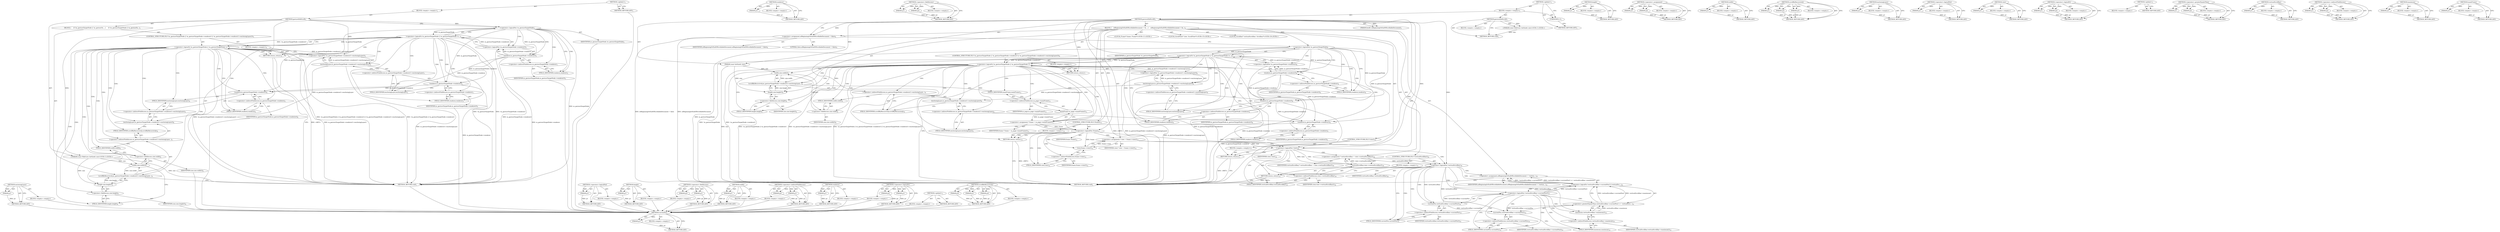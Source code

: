 digraph "mainFrame" {
vulnerable_84 [label=<(METHOD,enclosingLayer)>];
vulnerable_85 [label=<(PARAM,p1)>];
vulnerable_86 [label=<(BLOCK,&lt;empty&gt;,&lt;empty&gt;)>];
vulnerable_87 [label=<(METHOD_RETURN,ANY)>];
vulnerable_6 [label=<(METHOD,&lt;global&gt;)<SUB>1</SUB>>];
vulnerable_7 [label=<(BLOCK,&lt;empty&gt;,&lt;empty&gt;)<SUB>1</SUB>>];
vulnerable_8 [label=<(METHOD,gestureDidScroll)<SUB>1</SUB>>];
vulnerable_9 [label="<(PARAM,const WebCore::IntSize&amp; size)<SUB>1</SUB>>"];
vulnerable_10 [label=<(BLOCK,{
     if (!m_gestureTargetNode || !m_gestureTa...,{
     if (!m_gestureTargetNode || !m_gestureTa...)<SUB>2</SUB>>];
vulnerable_11 [label=<(CONTROL_STRUCTURE,IF,if (!m_gestureTargetNode || !m_gestureTargetNode-&gt;renderer() || !m_gestureTargetNode-&gt;renderer()-&gt;enclosingLayer()))<SUB>3</SUB>>];
vulnerable_12 [label=<(&lt;operator&gt;.logicalOr,!m_gestureTargetNode || !m_gestureTargetNode-&gt;r...)<SUB>3</SUB>>];
vulnerable_13 [label=<(&lt;operator&gt;.logicalOr,!m_gestureTargetNode || !m_gestureTargetNode-&gt;r...)<SUB>3</SUB>>];
vulnerable_14 [label=<(&lt;operator&gt;.logicalNot,!m_gestureTargetNode)<SUB>3</SUB>>];
vulnerable_15 [label=<(IDENTIFIER,m_gestureTargetNode,!m_gestureTargetNode)<SUB>3</SUB>>];
vulnerable_16 [label=<(&lt;operator&gt;.logicalNot,!m_gestureTargetNode-&gt;renderer())<SUB>3</SUB>>];
vulnerable_17 [label=<(renderer,m_gestureTargetNode-&gt;renderer())<SUB>3</SUB>>];
vulnerable_18 [label=<(&lt;operator&gt;.indirectFieldAccess,m_gestureTargetNode-&gt;renderer)<SUB>3</SUB>>];
vulnerable_19 [label=<(IDENTIFIER,m_gestureTargetNode,m_gestureTargetNode-&gt;renderer())<SUB>3</SUB>>];
vulnerable_20 [label=<(FIELD_IDENTIFIER,renderer,renderer)<SUB>3</SUB>>];
vulnerable_21 [label=<(&lt;operator&gt;.logicalNot,!m_gestureTargetNode-&gt;renderer()-&gt;enclosingLayer())<SUB>3</SUB>>];
vulnerable_22 [label=<(enclosingLayer,m_gestureTargetNode-&gt;renderer()-&gt;enclosingLayer())<SUB>3</SUB>>];
vulnerable_23 [label=<(&lt;operator&gt;.indirectFieldAccess,m_gestureTargetNode-&gt;renderer()-&gt;enclosingLayer)<SUB>3</SUB>>];
vulnerable_24 [label=<(renderer,m_gestureTargetNode-&gt;renderer())<SUB>3</SUB>>];
vulnerable_25 [label=<(&lt;operator&gt;.indirectFieldAccess,m_gestureTargetNode-&gt;renderer)<SUB>3</SUB>>];
vulnerable_26 [label=<(IDENTIFIER,m_gestureTargetNode,m_gestureTargetNode-&gt;renderer())<SUB>3</SUB>>];
vulnerable_27 [label=<(FIELD_IDENTIFIER,renderer,renderer)<SUB>3</SUB>>];
vulnerable_28 [label=<(FIELD_IDENTIFIER,enclosingLayer,enclosingLayer)<SUB>3</SUB>>];
vulnerable_29 [label=<(BLOCK,&lt;empty&gt;,&lt;empty&gt;)<SUB>4</SUB>>];
vulnerable_30 [label=<(RETURN,return;,return;)<SUB>4</SUB>>];
vulnerable_31 [label=<(scrollByRecursively,m_gestureTargetNode-&gt;renderer()-&gt;enclosingLayer...)<SUB>6</SUB>>];
vulnerable_32 [label=<(&lt;operator&gt;.indirectFieldAccess,m_gestureTargetNode-&gt;renderer()-&gt;enclosingLayer...)<SUB>6</SUB>>];
vulnerable_33 [label=<(enclosingLayer,m_gestureTargetNode-&gt;renderer()-&gt;enclosingLayer())<SUB>6</SUB>>];
vulnerable_34 [label=<(&lt;operator&gt;.indirectFieldAccess,m_gestureTargetNode-&gt;renderer()-&gt;enclosingLayer)<SUB>6</SUB>>];
vulnerable_35 [label=<(renderer,m_gestureTargetNode-&gt;renderer())<SUB>6</SUB>>];
vulnerable_36 [label=<(&lt;operator&gt;.indirectFieldAccess,m_gestureTargetNode-&gt;renderer)<SUB>6</SUB>>];
vulnerable_37 [label=<(IDENTIFIER,m_gestureTargetNode,m_gestureTargetNode-&gt;renderer())<SUB>6</SUB>>];
vulnerable_38 [label=<(FIELD_IDENTIFIER,renderer,renderer)<SUB>6</SUB>>];
vulnerable_39 [label=<(FIELD_IDENTIFIER,enclosingLayer,enclosingLayer)<SUB>6</SUB>>];
vulnerable_40 [label=<(FIELD_IDENTIFIER,scrollByRecursively,scrollByRecursively)<SUB>6</SUB>>];
vulnerable_41 [label=<(width,size.width())<SUB>6</SUB>>];
vulnerable_42 [label=<(&lt;operator&gt;.fieldAccess,size.width)<SUB>6</SUB>>];
vulnerable_43 [label=<(IDENTIFIER,size,size.width())<SUB>6</SUB>>];
vulnerable_44 [label=<(FIELD_IDENTIFIER,width,width)<SUB>6</SUB>>];
vulnerable_45 [label=<(height,size.height())<SUB>6</SUB>>];
vulnerable_46 [label=<(&lt;operator&gt;.fieldAccess,size.height)<SUB>6</SUB>>];
vulnerable_47 [label=<(IDENTIFIER,size,size.height())<SUB>6</SUB>>];
vulnerable_48 [label=<(FIELD_IDENTIFIER,height,height)<SUB>6</SUB>>];
vulnerable_49 [label=<(METHOD_RETURN,void)<SUB>1</SUB>>];
vulnerable_51 [label=<(METHOD_RETURN,ANY)<SUB>1</SUB>>];
vulnerable_71 [label=<(METHOD,&lt;operator&gt;.logicalNot)>];
vulnerable_72 [label=<(PARAM,p1)>];
vulnerable_73 [label=<(BLOCK,&lt;empty&gt;,&lt;empty&gt;)>];
vulnerable_74 [label=<(METHOD_RETURN,ANY)>];
vulnerable_103 [label=<(METHOD,height)>];
vulnerable_104 [label=<(PARAM,p1)>];
vulnerable_105 [label=<(BLOCK,&lt;empty&gt;,&lt;empty&gt;)>];
vulnerable_106 [label=<(METHOD_RETURN,ANY)>];
vulnerable_98 [label=<(METHOD,&lt;operator&gt;.fieldAccess)>];
vulnerable_99 [label=<(PARAM,p1)>];
vulnerable_100 [label=<(PARAM,p2)>];
vulnerable_101 [label=<(BLOCK,&lt;empty&gt;,&lt;empty&gt;)>];
vulnerable_102 [label=<(METHOD_RETURN,ANY)>];
vulnerable_94 [label=<(METHOD,width)>];
vulnerable_95 [label=<(PARAM,p1)>];
vulnerable_96 [label=<(BLOCK,&lt;empty&gt;,&lt;empty&gt;)>];
vulnerable_97 [label=<(METHOD_RETURN,ANY)>];
vulnerable_79 [label=<(METHOD,&lt;operator&gt;.indirectFieldAccess)>];
vulnerable_80 [label=<(PARAM,p1)>];
vulnerable_81 [label=<(PARAM,p2)>];
vulnerable_82 [label=<(BLOCK,&lt;empty&gt;,&lt;empty&gt;)>];
vulnerable_83 [label=<(METHOD_RETURN,ANY)>];
vulnerable_75 [label=<(METHOD,renderer)>];
vulnerable_76 [label=<(PARAM,p1)>];
vulnerable_77 [label=<(BLOCK,&lt;empty&gt;,&lt;empty&gt;)>];
vulnerable_78 [label=<(METHOD_RETURN,ANY)>];
vulnerable_66 [label=<(METHOD,&lt;operator&gt;.logicalOr)>];
vulnerable_67 [label=<(PARAM,p1)>];
vulnerable_68 [label=<(PARAM,p2)>];
vulnerable_69 [label=<(BLOCK,&lt;empty&gt;,&lt;empty&gt;)>];
vulnerable_70 [label=<(METHOD_RETURN,ANY)>];
vulnerable_60 [label=<(METHOD,&lt;global&gt;)<SUB>1</SUB>>];
vulnerable_61 [label=<(BLOCK,&lt;empty&gt;,&lt;empty&gt;)>];
vulnerable_62 [label=<(METHOD_RETURN,ANY)>];
vulnerable_88 [label=<(METHOD,scrollByRecursively)>];
vulnerable_89 [label=<(PARAM,p1)>];
vulnerable_90 [label=<(PARAM,p2)>];
vulnerable_91 [label=<(PARAM,p3)>];
vulnerable_92 [label=<(BLOCK,&lt;empty&gt;,&lt;empty&gt;)>];
vulnerable_93 [label=<(METHOD_RETURN,ANY)>];
fixed_197 [label=<(METHOD,currentPos)>];
fixed_198 [label=<(PARAM,p1)>];
fixed_199 [label=<(BLOCK,&lt;empty&gt;,&lt;empty&gt;)>];
fixed_200 [label=<(METHOD_RETURN,ANY)>];
fixed_153 [label=<(METHOD,renderer)>];
fixed_154 [label=<(PARAM,p1)>];
fixed_155 [label=<(BLOCK,&lt;empty&gt;,&lt;empty&gt;)>];
fixed_156 [label=<(METHOD_RETURN,ANY)>];
fixed_176 [label=<(METHOD,&lt;operator&gt;.fieldAccess)>];
fixed_177 [label=<(PARAM,p1)>];
fixed_178 [label=<(PARAM,p2)>];
fixed_179 [label=<(BLOCK,&lt;empty&gt;,&lt;empty&gt;)>];
fixed_180 [label=<(METHOD_RETURN,ANY)>];
fixed_6 [label=<(METHOD,&lt;global&gt;)<SUB>1</SUB>>];
fixed_7 [label=<(BLOCK,&lt;empty&gt;,&lt;empty&gt;)<SUB>1</SUB>>];
fixed_8 [label=<(METHOD,gestureDidScroll)<SUB>1</SUB>>];
fixed_9 [label="<(PARAM,const WebCore::IntSize&amp; size)<SUB>1</SUB>>"];
fixed_10 [label=<(BLOCK,&lt;empty&gt;,&lt;empty&gt;)>];
fixed_11 [label=<(METHOD_RETURN,void)<SUB>1</SUB>>];
fixed_13 [label=<(UNKNOWN,),))<SUB>1</SUB>>];
fixed_14 [label=<(METHOD,gestureDidScroll)<SUB>2</SUB>>];
fixed_15 [label=<(PARAM,const IntSize&amp; size)<SUB>2</SUB>>];
fixed_16 [label=<(PARAM,bool&amp; atBeginningOrEndOfScrollableDocument)<SUB>2</SUB>>];
fixed_17 [label=<(BLOCK,{
    atBeginningOrEndOfScrollableDocument = fa...,{
    atBeginningOrEndOfScrollableDocument = fa...)<SUB>3</SUB>>];
fixed_18 [label=<(&lt;operator&gt;.assignment,atBeginningOrEndOfScrollableDocument = false)<SUB>4</SUB>>];
fixed_19 [label=<(IDENTIFIER,atBeginningOrEndOfScrollableDocument,atBeginningOrEndOfScrollableDocument = false)<SUB>4</SUB>>];
fixed_20 [label=<(LITERAL,false,atBeginningOrEndOfScrollableDocument = false)<SUB>4</SUB>>];
fixed_21 [label=<(CONTROL_STRUCTURE,IF,if (!m_gestureTargetNode || !m_gestureTargetNode-&gt;renderer() || !m_gestureTargetNode-&gt;renderer()-&gt;enclosingLayer()))<SUB>6</SUB>>];
fixed_22 [label=<(&lt;operator&gt;.logicalOr,!m_gestureTargetNode || !m_gestureTargetNode-&gt;r...)<SUB>6</SUB>>];
fixed_23 [label=<(&lt;operator&gt;.logicalOr,!m_gestureTargetNode || !m_gestureTargetNode-&gt;r...)<SUB>6</SUB>>];
fixed_24 [label=<(&lt;operator&gt;.logicalNot,!m_gestureTargetNode)<SUB>6</SUB>>];
fixed_25 [label=<(IDENTIFIER,m_gestureTargetNode,!m_gestureTargetNode)<SUB>6</SUB>>];
fixed_26 [label=<(&lt;operator&gt;.logicalNot,!m_gestureTargetNode-&gt;renderer())<SUB>6</SUB>>];
fixed_27 [label=<(renderer,m_gestureTargetNode-&gt;renderer())<SUB>6</SUB>>];
fixed_28 [label=<(&lt;operator&gt;.indirectFieldAccess,m_gestureTargetNode-&gt;renderer)<SUB>6</SUB>>];
fixed_29 [label=<(IDENTIFIER,m_gestureTargetNode,m_gestureTargetNode-&gt;renderer())<SUB>6</SUB>>];
fixed_30 [label=<(FIELD_IDENTIFIER,renderer,renderer)<SUB>6</SUB>>];
fixed_31 [label=<(&lt;operator&gt;.logicalNot,!m_gestureTargetNode-&gt;renderer()-&gt;enclosingLayer())<SUB>6</SUB>>];
fixed_32 [label=<(enclosingLayer,m_gestureTargetNode-&gt;renderer()-&gt;enclosingLayer())<SUB>6</SUB>>];
fixed_33 [label=<(&lt;operator&gt;.indirectFieldAccess,m_gestureTargetNode-&gt;renderer()-&gt;enclosingLayer)<SUB>6</SUB>>];
fixed_34 [label=<(renderer,m_gestureTargetNode-&gt;renderer())<SUB>6</SUB>>];
fixed_35 [label=<(&lt;operator&gt;.indirectFieldAccess,m_gestureTargetNode-&gt;renderer)<SUB>6</SUB>>];
fixed_36 [label=<(IDENTIFIER,m_gestureTargetNode,m_gestureTargetNode-&gt;renderer())<SUB>6</SUB>>];
fixed_37 [label=<(FIELD_IDENTIFIER,renderer,renderer)<SUB>6</SUB>>];
fixed_38 [label=<(FIELD_IDENTIFIER,enclosingLayer,enclosingLayer)<SUB>6</SUB>>];
fixed_39 [label=<(BLOCK,&lt;empty&gt;,&lt;empty&gt;)<SUB>7</SUB>>];
fixed_40 [label=<(RETURN,return;,return;)<SUB>7</SUB>>];
fixed_41 [label=<(scrollByRecursively,m_gestureTargetNode-&gt;renderer()-&gt;enclosingLayer...)<SUB>9</SUB>>];
fixed_42 [label=<(&lt;operator&gt;.indirectFieldAccess,m_gestureTargetNode-&gt;renderer()-&gt;enclosingLayer...)<SUB>9</SUB>>];
fixed_43 [label=<(enclosingLayer,m_gestureTargetNode-&gt;renderer()-&gt;enclosingLayer())<SUB>9</SUB>>];
fixed_44 [label=<(&lt;operator&gt;.indirectFieldAccess,m_gestureTargetNode-&gt;renderer()-&gt;enclosingLayer)<SUB>9</SUB>>];
fixed_45 [label=<(renderer,m_gestureTargetNode-&gt;renderer())<SUB>9</SUB>>];
fixed_46 [label=<(&lt;operator&gt;.indirectFieldAccess,m_gestureTargetNode-&gt;renderer)<SUB>9</SUB>>];
fixed_47 [label=<(IDENTIFIER,m_gestureTargetNode,m_gestureTargetNode-&gt;renderer())<SUB>9</SUB>>];
fixed_48 [label=<(FIELD_IDENTIFIER,renderer,renderer)<SUB>9</SUB>>];
fixed_49 [label=<(FIELD_IDENTIFIER,enclosingLayer,enclosingLayer)<SUB>9</SUB>>];
fixed_50 [label=<(FIELD_IDENTIFIER,scrollByRecursively,scrollByRecursively)<SUB>9</SUB>>];
fixed_51 [label=<(width,size.width())<SUB>9</SUB>>];
fixed_52 [label=<(&lt;operator&gt;.fieldAccess,size.width)<SUB>9</SUB>>];
fixed_53 [label=<(IDENTIFIER,size,size.width())<SUB>9</SUB>>];
fixed_54 [label=<(FIELD_IDENTIFIER,width,width)<SUB>9</SUB>>];
fixed_55 [label=<(height,size.height())<SUB>9</SUB>>];
fixed_56 [label=<(&lt;operator&gt;.fieldAccess,size.height)<SUB>9</SUB>>];
fixed_57 [label=<(IDENTIFIER,size,size.height())<SUB>9</SUB>>];
fixed_58 [label=<(FIELD_IDENTIFIER,height,height)<SUB>9</SUB>>];
fixed_59 [label="<(LOCAL,Frame* frame: Frame*)<SUB>11</SUB>>"];
fixed_60 [label=<(&lt;operator&gt;.assignment,* frame = m_page-&gt;mainFrame())<SUB>11</SUB>>];
fixed_61 [label=<(IDENTIFIER,frame,* frame = m_page-&gt;mainFrame())<SUB>11</SUB>>];
fixed_62 [label=<(mainFrame,m_page-&gt;mainFrame())<SUB>11</SUB>>];
fixed_63 [label=<(&lt;operator&gt;.indirectFieldAccess,m_page-&gt;mainFrame)<SUB>11</SUB>>];
fixed_64 [label=<(IDENTIFIER,m_page,m_page-&gt;mainFrame())<SUB>11</SUB>>];
fixed_65 [label=<(FIELD_IDENTIFIER,mainFrame,mainFrame)<SUB>11</SUB>>];
fixed_66 [label=<(CONTROL_STRUCTURE,IF,if (!frame))<SUB>12</SUB>>];
fixed_67 [label=<(&lt;operator&gt;.logicalNot,!frame)<SUB>12</SUB>>];
fixed_68 [label=<(IDENTIFIER,frame,!frame)<SUB>12</SUB>>];
fixed_69 [label=<(BLOCK,&lt;empty&gt;,&lt;empty&gt;)<SUB>13</SUB>>];
fixed_70 [label=<(RETURN,return;,return;)<SUB>13</SUB>>];
fixed_71 [label="<(LOCAL,ScrollView* view: ScrollView*)<SUB>15</SUB>>"];
fixed_72 [label=<(&lt;operator&gt;.assignment,* view = frame-&gt;view())<SUB>15</SUB>>];
fixed_73 [label=<(IDENTIFIER,view,* view = frame-&gt;view())<SUB>15</SUB>>];
fixed_74 [label=<(view,frame-&gt;view())<SUB>15</SUB>>];
fixed_75 [label=<(&lt;operator&gt;.indirectFieldAccess,frame-&gt;view)<SUB>15</SUB>>];
fixed_76 [label=<(IDENTIFIER,frame,frame-&gt;view())<SUB>15</SUB>>];
fixed_77 [label=<(FIELD_IDENTIFIER,view,view)<SUB>15</SUB>>];
fixed_78 [label=<(CONTROL_STRUCTURE,IF,if (!view))<SUB>16</SUB>>];
fixed_79 [label=<(&lt;operator&gt;.logicalNot,!view)<SUB>16</SUB>>];
fixed_80 [label=<(IDENTIFIER,view,!view)<SUB>16</SUB>>];
fixed_81 [label=<(BLOCK,&lt;empty&gt;,&lt;empty&gt;)<SUB>17</SUB>>];
fixed_82 [label=<(RETURN,return;,return;)<SUB>17</SUB>>];
fixed_83 [label="<(LOCAL,Scrollbar* verticalScrollbar: Scrollbar*)<SUB>19</SUB>>"];
fixed_84 [label=<(&lt;operator&gt;.assignment,* verticalScrollbar = view-&gt;verticalScrollbar())<SUB>19</SUB>>];
fixed_85 [label=<(IDENTIFIER,verticalScrollbar,* verticalScrollbar = view-&gt;verticalScrollbar())<SUB>19</SUB>>];
fixed_86 [label=<(verticalScrollbar,view-&gt;verticalScrollbar())<SUB>19</SUB>>];
fixed_87 [label=<(&lt;operator&gt;.indirectFieldAccess,view-&gt;verticalScrollbar)<SUB>19</SUB>>];
fixed_88 [label=<(IDENTIFIER,view,view-&gt;verticalScrollbar())<SUB>19</SUB>>];
fixed_89 [label=<(FIELD_IDENTIFIER,verticalScrollbar,verticalScrollbar)<SUB>19</SUB>>];
fixed_90 [label=<(CONTROL_STRUCTURE,IF,if (!verticalScrollbar))<SUB>20</SUB>>];
fixed_91 [label=<(&lt;operator&gt;.logicalNot,!verticalScrollbar)<SUB>20</SUB>>];
fixed_92 [label=<(IDENTIFIER,verticalScrollbar,!verticalScrollbar)<SUB>20</SUB>>];
fixed_93 [label=<(BLOCK,&lt;empty&gt;,&lt;empty&gt;)<SUB>21</SUB>>];
fixed_94 [label=<(RETURN,return;,return;)<SUB>21</SUB>>];
fixed_95 [label=<(&lt;operator&gt;.assignment,atBeginningOrEndOfScrollableDocument = !vertica...)<SUB>23</SUB>>];
fixed_96 [label=<(IDENTIFIER,atBeginningOrEndOfScrollableDocument,atBeginningOrEndOfScrollableDocument = !vertica...)<SUB>23</SUB>>];
fixed_97 [label=<(&lt;operator&gt;.logicalOr,!verticalScrollbar-&gt;currentPos() || verticalScr...)<SUB>23</SUB>>];
fixed_98 [label=<(&lt;operator&gt;.logicalNot,!verticalScrollbar-&gt;currentPos())<SUB>23</SUB>>];
fixed_99 [label=<(currentPos,verticalScrollbar-&gt;currentPos())<SUB>23</SUB>>];
fixed_100 [label=<(&lt;operator&gt;.indirectFieldAccess,verticalScrollbar-&gt;currentPos)<SUB>23</SUB>>];
fixed_101 [label=<(IDENTIFIER,verticalScrollbar,verticalScrollbar-&gt;currentPos())<SUB>23</SUB>>];
fixed_102 [label=<(FIELD_IDENTIFIER,currentPos,currentPos)<SUB>23</SUB>>];
fixed_103 [label=<(&lt;operator&gt;.greaterEqualsThan,verticalScrollbar-&gt;currentPos() &gt;= verticalScro...)<SUB>23</SUB>>];
fixed_104 [label=<(currentPos,verticalScrollbar-&gt;currentPos())<SUB>23</SUB>>];
fixed_105 [label=<(&lt;operator&gt;.indirectFieldAccess,verticalScrollbar-&gt;currentPos)<SUB>23</SUB>>];
fixed_106 [label=<(IDENTIFIER,verticalScrollbar,verticalScrollbar-&gt;currentPos())<SUB>23</SUB>>];
fixed_107 [label=<(FIELD_IDENTIFIER,currentPos,currentPos)<SUB>23</SUB>>];
fixed_108 [label=<(maximum,verticalScrollbar-&gt;maximum())<SUB>23</SUB>>];
fixed_109 [label=<(&lt;operator&gt;.indirectFieldAccess,verticalScrollbar-&gt;maximum)<SUB>23</SUB>>];
fixed_110 [label=<(IDENTIFIER,verticalScrollbar,verticalScrollbar-&gt;maximum())<SUB>23</SUB>>];
fixed_111 [label=<(FIELD_IDENTIFIER,maximum,maximum)<SUB>23</SUB>>];
fixed_112 [label=<(METHOD_RETURN,void)<SUB>2</SUB>>];
fixed_114 [label=<(METHOD_RETURN,ANY)<SUB>1</SUB>>];
fixed_181 [label=<(METHOD,height)>];
fixed_182 [label=<(PARAM,p1)>];
fixed_183 [label=<(BLOCK,&lt;empty&gt;,&lt;empty&gt;)>];
fixed_184 [label=<(METHOD_RETURN,ANY)>];
fixed_139 [label=<(METHOD,&lt;operator&gt;.assignment)>];
fixed_140 [label=<(PARAM,p1)>];
fixed_141 [label=<(PARAM,p2)>];
fixed_142 [label=<(BLOCK,&lt;empty&gt;,&lt;empty&gt;)>];
fixed_143 [label=<(METHOD_RETURN,ANY)>];
fixed_172 [label=<(METHOD,width)>];
fixed_173 [label=<(PARAM,p1)>];
fixed_174 [label=<(BLOCK,&lt;empty&gt;,&lt;empty&gt;)>];
fixed_175 [label=<(METHOD_RETURN,ANY)>];
fixed_166 [label=<(METHOD,scrollByRecursively)>];
fixed_167 [label=<(PARAM,p1)>];
fixed_168 [label=<(PARAM,p2)>];
fixed_169 [label=<(PARAM,p3)>];
fixed_170 [label=<(BLOCK,&lt;empty&gt;,&lt;empty&gt;)>];
fixed_171 [label=<(METHOD_RETURN,ANY)>];
fixed_162 [label=<(METHOD,enclosingLayer)>];
fixed_163 [label=<(PARAM,p1)>];
fixed_164 [label=<(BLOCK,&lt;empty&gt;,&lt;empty&gt;)>];
fixed_165 [label=<(METHOD_RETURN,ANY)>];
fixed_149 [label=<(METHOD,&lt;operator&gt;.logicalNot)>];
fixed_150 [label=<(PARAM,p1)>];
fixed_151 [label=<(BLOCK,&lt;empty&gt;,&lt;empty&gt;)>];
fixed_152 [label=<(METHOD_RETURN,ANY)>];
fixed_189 [label=<(METHOD,view)>];
fixed_190 [label=<(PARAM,p1)>];
fixed_191 [label=<(BLOCK,&lt;empty&gt;,&lt;empty&gt;)>];
fixed_192 [label=<(METHOD_RETURN,ANY)>];
fixed_144 [label=<(METHOD,&lt;operator&gt;.logicalOr)>];
fixed_145 [label=<(PARAM,p1)>];
fixed_146 [label=<(PARAM,p2)>];
fixed_147 [label=<(BLOCK,&lt;empty&gt;,&lt;empty&gt;)>];
fixed_148 [label=<(METHOD_RETURN,ANY)>];
fixed_133 [label=<(METHOD,&lt;global&gt;)<SUB>1</SUB>>];
fixed_134 [label=<(BLOCK,&lt;empty&gt;,&lt;empty&gt;)>];
fixed_135 [label=<(METHOD_RETURN,ANY)>];
fixed_201 [label=<(METHOD,&lt;operator&gt;.greaterEqualsThan)>];
fixed_202 [label=<(PARAM,p1)>];
fixed_203 [label=<(PARAM,p2)>];
fixed_204 [label=<(BLOCK,&lt;empty&gt;,&lt;empty&gt;)>];
fixed_205 [label=<(METHOD_RETURN,ANY)>];
fixed_193 [label=<(METHOD,verticalScrollbar)>];
fixed_194 [label=<(PARAM,p1)>];
fixed_195 [label=<(BLOCK,&lt;empty&gt;,&lt;empty&gt;)>];
fixed_196 [label=<(METHOD_RETURN,ANY)>];
fixed_157 [label=<(METHOD,&lt;operator&gt;.indirectFieldAccess)>];
fixed_158 [label=<(PARAM,p1)>];
fixed_159 [label=<(PARAM,p2)>];
fixed_160 [label=<(BLOCK,&lt;empty&gt;,&lt;empty&gt;)>];
fixed_161 [label=<(METHOD_RETURN,ANY)>];
fixed_206 [label=<(METHOD,maximum)>];
fixed_207 [label=<(PARAM,p1)>];
fixed_208 [label=<(BLOCK,&lt;empty&gt;,&lt;empty&gt;)>];
fixed_209 [label=<(METHOD_RETURN,ANY)>];
fixed_185 [label=<(METHOD,mainFrame)>];
fixed_186 [label=<(PARAM,p1)>];
fixed_187 [label=<(BLOCK,&lt;empty&gt;,&lt;empty&gt;)>];
fixed_188 [label=<(METHOD_RETURN,ANY)>];
vulnerable_84 -> vulnerable_85  [key=0, label="AST: "];
vulnerable_84 -> vulnerable_85  [key=1, label="DDG: "];
vulnerable_84 -> vulnerable_86  [key=0, label="AST: "];
vulnerable_84 -> vulnerable_87  [key=0, label="AST: "];
vulnerable_84 -> vulnerable_87  [key=1, label="CFG: "];
vulnerable_85 -> vulnerable_87  [key=0, label="DDG: p1"];
vulnerable_86 -> fixed_197  [key=0];
vulnerable_87 -> fixed_197  [key=0];
vulnerable_6 -> vulnerable_7  [key=0, label="AST: "];
vulnerable_6 -> vulnerable_51  [key=0, label="AST: "];
vulnerable_6 -> vulnerable_51  [key=1, label="CFG: "];
vulnerable_7 -> vulnerable_8  [key=0, label="AST: "];
vulnerable_8 -> vulnerable_9  [key=0, label="AST: "];
vulnerable_8 -> vulnerable_9  [key=1, label="DDG: "];
vulnerable_8 -> vulnerable_10  [key=0, label="AST: "];
vulnerable_8 -> vulnerable_49  [key=0, label="AST: "];
vulnerable_8 -> vulnerable_14  [key=0, label="CFG: "];
vulnerable_8 -> vulnerable_14  [key=1, label="DDG: "];
vulnerable_8 -> vulnerable_30  [key=0, label="DDG: "];
vulnerable_9 -> vulnerable_49  [key=0, label="DDG: size"];
vulnerable_9 -> vulnerable_41  [key=0, label="DDG: size"];
vulnerable_9 -> vulnerable_45  [key=0, label="DDG: size"];
vulnerable_10 -> vulnerable_11  [key=0, label="AST: "];
vulnerable_10 -> vulnerable_31  [key=0, label="AST: "];
vulnerable_11 -> vulnerable_12  [key=0, label="AST: "];
vulnerable_11 -> vulnerable_29  [key=0, label="AST: "];
vulnerable_12 -> vulnerable_13  [key=0, label="AST: "];
vulnerable_12 -> vulnerable_21  [key=0, label="AST: "];
vulnerable_12 -> vulnerable_30  [key=0, label="CFG: "];
vulnerable_12 -> vulnerable_30  [key=1, label="CDG: "];
vulnerable_12 -> vulnerable_38  [key=0, label="CFG: "];
vulnerable_12 -> vulnerable_38  [key=1, label="CDG: "];
vulnerable_12 -> vulnerable_49  [key=0, label="DDG: !m_gestureTargetNode || !m_gestureTargetNode-&gt;renderer()"];
vulnerable_12 -> vulnerable_49  [key=1, label="DDG: !m_gestureTargetNode-&gt;renderer()-&gt;enclosingLayer()"];
vulnerable_12 -> vulnerable_49  [key=2, label="DDG: !m_gestureTargetNode || !m_gestureTargetNode-&gt;renderer() || !m_gestureTargetNode-&gt;renderer()-&gt;enclosingLayer()"];
vulnerable_12 -> vulnerable_34  [key=0, label="CDG: "];
vulnerable_12 -> vulnerable_48  [key=0, label="CDG: "];
vulnerable_12 -> vulnerable_32  [key=0, label="CDG: "];
vulnerable_12 -> vulnerable_33  [key=0, label="CDG: "];
vulnerable_12 -> vulnerable_42  [key=0, label="CDG: "];
vulnerable_12 -> vulnerable_36  [key=0, label="CDG: "];
vulnerable_12 -> vulnerable_46  [key=0, label="CDG: "];
vulnerable_12 -> vulnerable_41  [key=0, label="CDG: "];
vulnerable_12 -> vulnerable_45  [key=0, label="CDG: "];
vulnerable_12 -> vulnerable_40  [key=0, label="CDG: "];
vulnerable_12 -> vulnerable_44  [key=0, label="CDG: "];
vulnerable_12 -> vulnerable_35  [key=0, label="CDG: "];
vulnerable_12 -> vulnerable_39  [key=0, label="CDG: "];
vulnerable_12 -> vulnerable_31  [key=0, label="CDG: "];
vulnerable_13 -> vulnerable_14  [key=0, label="AST: "];
vulnerable_13 -> vulnerable_16  [key=0, label="AST: "];
vulnerable_13 -> vulnerable_12  [key=0, label="CFG: "];
vulnerable_13 -> vulnerable_12  [key=1, label="DDG: !m_gestureTargetNode"];
vulnerable_13 -> vulnerable_12  [key=2, label="DDG: !m_gestureTargetNode-&gt;renderer()"];
vulnerable_13 -> vulnerable_27  [key=0, label="CFG: "];
vulnerable_13 -> vulnerable_27  [key=1, label="CDG: "];
vulnerable_13 -> vulnerable_49  [key=0, label="DDG: !m_gestureTargetNode"];
vulnerable_13 -> vulnerable_49  [key=1, label="DDG: !m_gestureTargetNode-&gt;renderer()"];
vulnerable_13 -> vulnerable_24  [key=0, label="CDG: "];
vulnerable_13 -> vulnerable_21  [key=0, label="CDG: "];
vulnerable_13 -> vulnerable_23  [key=0, label="CDG: "];
vulnerable_13 -> vulnerable_28  [key=0, label="CDG: "];
vulnerable_13 -> vulnerable_25  [key=0, label="CDG: "];
vulnerable_13 -> vulnerable_22  [key=0, label="CDG: "];
vulnerable_14 -> vulnerable_15  [key=0, label="AST: "];
vulnerable_14 -> vulnerable_13  [key=0, label="CFG: "];
vulnerable_14 -> vulnerable_13  [key=1, label="DDG: m_gestureTargetNode"];
vulnerable_14 -> vulnerable_20  [key=0, label="CFG: "];
vulnerable_14 -> vulnerable_20  [key=1, label="CDG: "];
vulnerable_14 -> vulnerable_49  [key=0, label="DDG: m_gestureTargetNode"];
vulnerable_14 -> vulnerable_17  [key=0, label="DDG: m_gestureTargetNode"];
vulnerable_14 -> vulnerable_17  [key=1, label="CDG: "];
vulnerable_14 -> vulnerable_35  [key=0, label="DDG: m_gestureTargetNode"];
vulnerable_14 -> vulnerable_24  [key=0, label="DDG: m_gestureTargetNode"];
vulnerable_14 -> vulnerable_16  [key=0, label="CDG: "];
vulnerable_14 -> vulnerable_18  [key=0, label="CDG: "];
vulnerable_15 -> fixed_197  [key=0];
vulnerable_16 -> vulnerable_17  [key=0, label="AST: "];
vulnerable_16 -> vulnerable_13  [key=0, label="CFG: "];
vulnerable_16 -> vulnerable_13  [key=1, label="DDG: m_gestureTargetNode-&gt;renderer()"];
vulnerable_16 -> vulnerable_49  [key=0, label="DDG: m_gestureTargetNode-&gt;renderer()"];
vulnerable_17 -> vulnerable_18  [key=0, label="AST: "];
vulnerable_17 -> vulnerable_16  [key=0, label="CFG: "];
vulnerable_17 -> vulnerable_16  [key=1, label="DDG: m_gestureTargetNode-&gt;renderer"];
vulnerable_17 -> vulnerable_49  [key=0, label="DDG: m_gestureTargetNode-&gt;renderer"];
vulnerable_17 -> vulnerable_35  [key=0, label="DDG: m_gestureTargetNode-&gt;renderer"];
vulnerable_17 -> vulnerable_24  [key=0, label="DDG: m_gestureTargetNode-&gt;renderer"];
vulnerable_18 -> vulnerable_19  [key=0, label="AST: "];
vulnerable_18 -> vulnerable_20  [key=0, label="AST: "];
vulnerable_18 -> vulnerable_17  [key=0, label="CFG: "];
vulnerable_19 -> fixed_197  [key=0];
vulnerable_20 -> vulnerable_18  [key=0, label="CFG: "];
vulnerable_21 -> vulnerable_22  [key=0, label="AST: "];
vulnerable_21 -> vulnerable_12  [key=0, label="CFG: "];
vulnerable_21 -> vulnerable_12  [key=1, label="DDG: m_gestureTargetNode-&gt;renderer()-&gt;enclosingLayer()"];
vulnerable_21 -> vulnerable_49  [key=0, label="DDG: m_gestureTargetNode-&gt;renderer()-&gt;enclosingLayer()"];
vulnerable_22 -> vulnerable_23  [key=0, label="AST: "];
vulnerable_22 -> vulnerable_21  [key=0, label="CFG: "];
vulnerable_22 -> vulnerable_21  [key=1, label="DDG: m_gestureTargetNode-&gt;renderer()-&gt;enclosingLayer"];
vulnerable_22 -> vulnerable_49  [key=0, label="DDG: m_gestureTargetNode-&gt;renderer()-&gt;enclosingLayer"];
vulnerable_22 -> vulnerable_33  [key=0, label="DDG: m_gestureTargetNode-&gt;renderer()-&gt;enclosingLayer"];
vulnerable_23 -> vulnerable_24  [key=0, label="AST: "];
vulnerable_23 -> vulnerable_28  [key=0, label="AST: "];
vulnerable_23 -> vulnerable_22  [key=0, label="CFG: "];
vulnerable_24 -> vulnerable_25  [key=0, label="AST: "];
vulnerable_24 -> vulnerable_28  [key=0, label="CFG: "];
vulnerable_24 -> vulnerable_49  [key=0, label="DDG: m_gestureTargetNode-&gt;renderer"];
vulnerable_24 -> vulnerable_35  [key=0, label="DDG: m_gestureTargetNode-&gt;renderer"];
vulnerable_25 -> vulnerable_26  [key=0, label="AST: "];
vulnerable_25 -> vulnerable_27  [key=0, label="AST: "];
vulnerable_25 -> vulnerable_24  [key=0, label="CFG: "];
vulnerable_26 -> fixed_197  [key=0];
vulnerable_27 -> vulnerable_25  [key=0, label="CFG: "];
vulnerable_28 -> vulnerable_23  [key=0, label="CFG: "];
vulnerable_29 -> vulnerable_30  [key=0, label="AST: "];
vulnerable_30 -> vulnerable_49  [key=0, label="CFG: "];
vulnerable_30 -> vulnerable_49  [key=1, label="DDG: &lt;RET&gt;"];
vulnerable_31 -> vulnerable_32  [key=0, label="AST: "];
vulnerable_31 -> vulnerable_41  [key=0, label="AST: "];
vulnerable_31 -> vulnerable_45  [key=0, label="AST: "];
vulnerable_31 -> vulnerable_49  [key=0, label="CFG: "];
vulnerable_32 -> vulnerable_33  [key=0, label="AST: "];
vulnerable_32 -> vulnerable_40  [key=0, label="AST: "];
vulnerable_32 -> vulnerable_44  [key=0, label="CFG: "];
vulnerable_33 -> vulnerable_34  [key=0, label="AST: "];
vulnerable_33 -> vulnerable_40  [key=0, label="CFG: "];
vulnerable_34 -> vulnerable_35  [key=0, label="AST: "];
vulnerable_34 -> vulnerable_39  [key=0, label="AST: "];
vulnerable_34 -> vulnerable_33  [key=0, label="CFG: "];
vulnerable_35 -> vulnerable_36  [key=0, label="AST: "];
vulnerable_35 -> vulnerable_39  [key=0, label="CFG: "];
vulnerable_36 -> vulnerable_37  [key=0, label="AST: "];
vulnerable_36 -> vulnerable_38  [key=0, label="AST: "];
vulnerable_36 -> vulnerable_35  [key=0, label="CFG: "];
vulnerable_37 -> fixed_197  [key=0];
vulnerable_38 -> vulnerable_36  [key=0, label="CFG: "];
vulnerable_39 -> vulnerable_34  [key=0, label="CFG: "];
vulnerable_40 -> vulnerable_32  [key=0, label="CFG: "];
vulnerable_41 -> vulnerable_42  [key=0, label="AST: "];
vulnerable_41 -> vulnerable_48  [key=0, label="CFG: "];
vulnerable_41 -> vulnerable_31  [key=0, label="DDG: size.width"];
vulnerable_42 -> vulnerable_43  [key=0, label="AST: "];
vulnerable_42 -> vulnerable_44  [key=0, label="AST: "];
vulnerable_42 -> vulnerable_41  [key=0, label="CFG: "];
vulnerable_43 -> fixed_197  [key=0];
vulnerable_44 -> vulnerable_42  [key=0, label="CFG: "];
vulnerable_45 -> vulnerable_46  [key=0, label="AST: "];
vulnerable_45 -> vulnerable_31  [key=0, label="CFG: "];
vulnerable_45 -> vulnerable_31  [key=1, label="DDG: size.height"];
vulnerable_46 -> vulnerable_47  [key=0, label="AST: "];
vulnerable_46 -> vulnerable_48  [key=0, label="AST: "];
vulnerable_46 -> vulnerable_45  [key=0, label="CFG: "];
vulnerable_47 -> fixed_197  [key=0];
vulnerable_48 -> vulnerable_46  [key=0, label="CFG: "];
vulnerable_49 -> fixed_197  [key=0];
vulnerable_51 -> fixed_197  [key=0];
vulnerable_71 -> vulnerable_72  [key=0, label="AST: "];
vulnerable_71 -> vulnerable_72  [key=1, label="DDG: "];
vulnerable_71 -> vulnerable_73  [key=0, label="AST: "];
vulnerable_71 -> vulnerable_74  [key=0, label="AST: "];
vulnerable_71 -> vulnerable_74  [key=1, label="CFG: "];
vulnerable_72 -> vulnerable_74  [key=0, label="DDG: p1"];
vulnerable_73 -> fixed_197  [key=0];
vulnerable_74 -> fixed_197  [key=0];
vulnerable_103 -> vulnerable_104  [key=0, label="AST: "];
vulnerable_103 -> vulnerable_104  [key=1, label="DDG: "];
vulnerable_103 -> vulnerable_105  [key=0, label="AST: "];
vulnerable_103 -> vulnerable_106  [key=0, label="AST: "];
vulnerable_103 -> vulnerable_106  [key=1, label="CFG: "];
vulnerable_104 -> vulnerable_106  [key=0, label="DDG: p1"];
vulnerable_105 -> fixed_197  [key=0];
vulnerable_106 -> fixed_197  [key=0];
vulnerable_98 -> vulnerable_99  [key=0, label="AST: "];
vulnerable_98 -> vulnerable_99  [key=1, label="DDG: "];
vulnerable_98 -> vulnerable_101  [key=0, label="AST: "];
vulnerable_98 -> vulnerable_100  [key=0, label="AST: "];
vulnerable_98 -> vulnerable_100  [key=1, label="DDG: "];
vulnerable_98 -> vulnerable_102  [key=0, label="AST: "];
vulnerable_98 -> vulnerable_102  [key=1, label="CFG: "];
vulnerable_99 -> vulnerable_102  [key=0, label="DDG: p1"];
vulnerable_100 -> vulnerable_102  [key=0, label="DDG: p2"];
vulnerable_101 -> fixed_197  [key=0];
vulnerable_102 -> fixed_197  [key=0];
vulnerable_94 -> vulnerable_95  [key=0, label="AST: "];
vulnerable_94 -> vulnerable_95  [key=1, label="DDG: "];
vulnerable_94 -> vulnerable_96  [key=0, label="AST: "];
vulnerable_94 -> vulnerable_97  [key=0, label="AST: "];
vulnerable_94 -> vulnerable_97  [key=1, label="CFG: "];
vulnerable_95 -> vulnerable_97  [key=0, label="DDG: p1"];
vulnerable_96 -> fixed_197  [key=0];
vulnerable_97 -> fixed_197  [key=0];
vulnerable_79 -> vulnerable_80  [key=0, label="AST: "];
vulnerable_79 -> vulnerable_80  [key=1, label="DDG: "];
vulnerable_79 -> vulnerable_82  [key=0, label="AST: "];
vulnerable_79 -> vulnerable_81  [key=0, label="AST: "];
vulnerable_79 -> vulnerable_81  [key=1, label="DDG: "];
vulnerable_79 -> vulnerable_83  [key=0, label="AST: "];
vulnerable_79 -> vulnerable_83  [key=1, label="CFG: "];
vulnerable_80 -> vulnerable_83  [key=0, label="DDG: p1"];
vulnerable_81 -> vulnerable_83  [key=0, label="DDG: p2"];
vulnerable_82 -> fixed_197  [key=0];
vulnerable_83 -> fixed_197  [key=0];
vulnerable_75 -> vulnerable_76  [key=0, label="AST: "];
vulnerable_75 -> vulnerable_76  [key=1, label="DDG: "];
vulnerable_75 -> vulnerable_77  [key=0, label="AST: "];
vulnerable_75 -> vulnerable_78  [key=0, label="AST: "];
vulnerable_75 -> vulnerable_78  [key=1, label="CFG: "];
vulnerable_76 -> vulnerable_78  [key=0, label="DDG: p1"];
vulnerable_77 -> fixed_197  [key=0];
vulnerable_78 -> fixed_197  [key=0];
vulnerable_66 -> vulnerable_67  [key=0, label="AST: "];
vulnerable_66 -> vulnerable_67  [key=1, label="DDG: "];
vulnerable_66 -> vulnerable_69  [key=0, label="AST: "];
vulnerable_66 -> vulnerable_68  [key=0, label="AST: "];
vulnerable_66 -> vulnerable_68  [key=1, label="DDG: "];
vulnerable_66 -> vulnerable_70  [key=0, label="AST: "];
vulnerable_66 -> vulnerable_70  [key=1, label="CFG: "];
vulnerable_67 -> vulnerable_70  [key=0, label="DDG: p1"];
vulnerable_68 -> vulnerable_70  [key=0, label="DDG: p2"];
vulnerable_69 -> fixed_197  [key=0];
vulnerable_70 -> fixed_197  [key=0];
vulnerable_60 -> vulnerable_61  [key=0, label="AST: "];
vulnerable_60 -> vulnerable_62  [key=0, label="AST: "];
vulnerable_60 -> vulnerable_62  [key=1, label="CFG: "];
vulnerable_61 -> fixed_197  [key=0];
vulnerable_62 -> fixed_197  [key=0];
vulnerable_88 -> vulnerable_89  [key=0, label="AST: "];
vulnerable_88 -> vulnerable_89  [key=1, label="DDG: "];
vulnerable_88 -> vulnerable_92  [key=0, label="AST: "];
vulnerable_88 -> vulnerable_90  [key=0, label="AST: "];
vulnerable_88 -> vulnerable_90  [key=1, label="DDG: "];
vulnerable_88 -> vulnerable_93  [key=0, label="AST: "];
vulnerable_88 -> vulnerable_93  [key=1, label="CFG: "];
vulnerable_88 -> vulnerable_91  [key=0, label="AST: "];
vulnerable_88 -> vulnerable_91  [key=1, label="DDG: "];
vulnerable_89 -> vulnerable_93  [key=0, label="DDG: p1"];
vulnerable_90 -> vulnerable_93  [key=0, label="DDG: p2"];
vulnerable_91 -> vulnerable_93  [key=0, label="DDG: p3"];
vulnerable_92 -> fixed_197  [key=0];
vulnerable_93 -> fixed_197  [key=0];
fixed_197 -> fixed_198  [key=0, label="AST: "];
fixed_197 -> fixed_198  [key=1, label="DDG: "];
fixed_197 -> fixed_199  [key=0, label="AST: "];
fixed_197 -> fixed_200  [key=0, label="AST: "];
fixed_197 -> fixed_200  [key=1, label="CFG: "];
fixed_198 -> fixed_200  [key=0, label="DDG: p1"];
fixed_153 -> fixed_154  [key=0, label="AST: "];
fixed_153 -> fixed_154  [key=1, label="DDG: "];
fixed_153 -> fixed_155  [key=0, label="AST: "];
fixed_153 -> fixed_156  [key=0, label="AST: "];
fixed_153 -> fixed_156  [key=1, label="CFG: "];
fixed_154 -> fixed_156  [key=0, label="DDG: p1"];
fixed_176 -> fixed_177  [key=0, label="AST: "];
fixed_176 -> fixed_177  [key=1, label="DDG: "];
fixed_176 -> fixed_179  [key=0, label="AST: "];
fixed_176 -> fixed_178  [key=0, label="AST: "];
fixed_176 -> fixed_178  [key=1, label="DDG: "];
fixed_176 -> fixed_180  [key=0, label="AST: "];
fixed_176 -> fixed_180  [key=1, label="CFG: "];
fixed_177 -> fixed_180  [key=0, label="DDG: p1"];
fixed_178 -> fixed_180  [key=0, label="DDG: p2"];
fixed_6 -> fixed_7  [key=0, label="AST: "];
fixed_6 -> fixed_114  [key=0, label="AST: "];
fixed_6 -> fixed_13  [key=0, label="CFG: "];
fixed_7 -> fixed_8  [key=0, label="AST: "];
fixed_7 -> fixed_13  [key=0, label="AST: "];
fixed_7 -> fixed_14  [key=0, label="AST: "];
fixed_8 -> fixed_9  [key=0, label="AST: "];
fixed_8 -> fixed_9  [key=1, label="DDG: "];
fixed_8 -> fixed_10  [key=0, label="AST: "];
fixed_8 -> fixed_11  [key=0, label="AST: "];
fixed_8 -> fixed_11  [key=1, label="CFG: "];
fixed_9 -> fixed_11  [key=0, label="DDG: size"];
fixed_13 -> fixed_114  [key=0, label="CFG: "];
fixed_14 -> fixed_15  [key=0, label="AST: "];
fixed_14 -> fixed_15  [key=1, label="DDG: "];
fixed_14 -> fixed_16  [key=0, label="AST: "];
fixed_14 -> fixed_16  [key=1, label="DDG: "];
fixed_14 -> fixed_17  [key=0, label="AST: "];
fixed_14 -> fixed_112  [key=0, label="AST: "];
fixed_14 -> fixed_18  [key=0, label="CFG: "];
fixed_14 -> fixed_18  [key=1, label="DDG: "];
fixed_14 -> fixed_40  [key=0, label="DDG: "];
fixed_14 -> fixed_67  [key=0, label="DDG: "];
fixed_14 -> fixed_70  [key=0, label="DDG: "];
fixed_14 -> fixed_79  [key=0, label="DDG: "];
fixed_14 -> fixed_82  [key=0, label="DDG: "];
fixed_14 -> fixed_91  [key=0, label="DDG: "];
fixed_14 -> fixed_94  [key=0, label="DDG: "];
fixed_14 -> fixed_24  [key=0, label="DDG: "];
fixed_15 -> fixed_112  [key=0, label="DDG: size"];
fixed_15 -> fixed_51  [key=0, label="DDG: size"];
fixed_15 -> fixed_55  [key=0, label="DDG: size"];
fixed_17 -> fixed_18  [key=0, label="AST: "];
fixed_17 -> fixed_21  [key=0, label="AST: "];
fixed_17 -> fixed_41  [key=0, label="AST: "];
fixed_17 -> fixed_59  [key=0, label="AST: "];
fixed_17 -> fixed_60  [key=0, label="AST: "];
fixed_17 -> fixed_66  [key=0, label="AST: "];
fixed_17 -> fixed_71  [key=0, label="AST: "];
fixed_17 -> fixed_72  [key=0, label="AST: "];
fixed_17 -> fixed_78  [key=0, label="AST: "];
fixed_17 -> fixed_83  [key=0, label="AST: "];
fixed_17 -> fixed_84  [key=0, label="AST: "];
fixed_17 -> fixed_90  [key=0, label="AST: "];
fixed_17 -> fixed_95  [key=0, label="AST: "];
fixed_18 -> fixed_19  [key=0, label="AST: "];
fixed_18 -> fixed_20  [key=0, label="AST: "];
fixed_18 -> fixed_24  [key=0, label="CFG: "];
fixed_18 -> fixed_112  [key=0, label="DDG: atBeginningOrEndOfScrollableDocument"];
fixed_18 -> fixed_112  [key=1, label="DDG: atBeginningOrEndOfScrollableDocument = false"];
fixed_21 -> fixed_22  [key=0, label="AST: "];
fixed_21 -> fixed_39  [key=0, label="AST: "];
fixed_22 -> fixed_23  [key=0, label="AST: "];
fixed_22 -> fixed_31  [key=0, label="AST: "];
fixed_22 -> fixed_40  [key=0, label="CFG: "];
fixed_22 -> fixed_40  [key=1, label="CDG: "];
fixed_22 -> fixed_48  [key=0, label="CFG: "];
fixed_22 -> fixed_48  [key=1, label="CDG: "];
fixed_22 -> fixed_112  [key=0, label="DDG: !m_gestureTargetNode || !m_gestureTargetNode-&gt;renderer()"];
fixed_22 -> fixed_112  [key=1, label="DDG: !m_gestureTargetNode-&gt;renderer()-&gt;enclosingLayer()"];
fixed_22 -> fixed_112  [key=2, label="DDG: !m_gestureTargetNode || !m_gestureTargetNode-&gt;renderer() || !m_gestureTargetNode-&gt;renderer()-&gt;enclosingLayer()"];
fixed_22 -> fixed_49  [key=0, label="CDG: "];
fixed_22 -> fixed_60  [key=0, label="CDG: "];
fixed_22 -> fixed_42  [key=0, label="CDG: "];
fixed_22 -> fixed_51  [key=0, label="CDG: "];
fixed_22 -> fixed_52  [key=0, label="CDG: "];
fixed_22 -> fixed_46  [key=0, label="CDG: "];
fixed_22 -> fixed_56  [key=0, label="CDG: "];
fixed_22 -> fixed_67  [key=0, label="CDG: "];
fixed_22 -> fixed_45  [key=0, label="CDG: "];
fixed_22 -> fixed_65  [key=0, label="CDG: "];
fixed_22 -> fixed_50  [key=0, label="CDG: "];
fixed_22 -> fixed_44  [key=0, label="CDG: "];
fixed_22 -> fixed_54  [key=0, label="CDG: "];
fixed_22 -> fixed_43  [key=0, label="CDG: "];
fixed_22 -> fixed_58  [key=0, label="CDG: "];
fixed_22 -> fixed_41  [key=0, label="CDG: "];
fixed_22 -> fixed_63  [key=0, label="CDG: "];
fixed_22 -> fixed_55  [key=0, label="CDG: "];
fixed_22 -> fixed_62  [key=0, label="CDG: "];
fixed_23 -> fixed_24  [key=0, label="AST: "];
fixed_23 -> fixed_26  [key=0, label="AST: "];
fixed_23 -> fixed_22  [key=0, label="CFG: "];
fixed_23 -> fixed_22  [key=1, label="DDG: !m_gestureTargetNode"];
fixed_23 -> fixed_22  [key=2, label="DDG: !m_gestureTargetNode-&gt;renderer()"];
fixed_23 -> fixed_37  [key=0, label="CFG: "];
fixed_23 -> fixed_37  [key=1, label="CDG: "];
fixed_23 -> fixed_112  [key=0, label="DDG: !m_gestureTargetNode"];
fixed_23 -> fixed_112  [key=1, label="DDG: !m_gestureTargetNode-&gt;renderer()"];
fixed_23 -> fixed_34  [key=0, label="CDG: "];
fixed_23 -> fixed_32  [key=0, label="CDG: "];
fixed_23 -> fixed_38  [key=0, label="CDG: "];
fixed_23 -> fixed_35  [key=0, label="CDG: "];
fixed_23 -> fixed_33  [key=0, label="CDG: "];
fixed_23 -> fixed_31  [key=0, label="CDG: "];
fixed_24 -> fixed_25  [key=0, label="AST: "];
fixed_24 -> fixed_23  [key=0, label="CFG: "];
fixed_24 -> fixed_23  [key=1, label="DDG: m_gestureTargetNode"];
fixed_24 -> fixed_30  [key=0, label="CFG: "];
fixed_24 -> fixed_30  [key=1, label="CDG: "];
fixed_24 -> fixed_112  [key=0, label="DDG: m_gestureTargetNode"];
fixed_24 -> fixed_27  [key=0, label="DDG: m_gestureTargetNode"];
fixed_24 -> fixed_27  [key=1, label="CDG: "];
fixed_24 -> fixed_45  [key=0, label="DDG: m_gestureTargetNode"];
fixed_24 -> fixed_34  [key=0, label="DDG: m_gestureTargetNode"];
fixed_24 -> fixed_26  [key=0, label="CDG: "];
fixed_24 -> fixed_28  [key=0, label="CDG: "];
fixed_26 -> fixed_27  [key=0, label="AST: "];
fixed_26 -> fixed_23  [key=0, label="CFG: "];
fixed_26 -> fixed_23  [key=1, label="DDG: m_gestureTargetNode-&gt;renderer()"];
fixed_26 -> fixed_112  [key=0, label="DDG: m_gestureTargetNode-&gt;renderer()"];
fixed_27 -> fixed_28  [key=0, label="AST: "];
fixed_27 -> fixed_26  [key=0, label="CFG: "];
fixed_27 -> fixed_26  [key=1, label="DDG: m_gestureTargetNode-&gt;renderer"];
fixed_27 -> fixed_112  [key=0, label="DDG: m_gestureTargetNode-&gt;renderer"];
fixed_27 -> fixed_45  [key=0, label="DDG: m_gestureTargetNode-&gt;renderer"];
fixed_27 -> fixed_34  [key=0, label="DDG: m_gestureTargetNode-&gt;renderer"];
fixed_28 -> fixed_29  [key=0, label="AST: "];
fixed_28 -> fixed_30  [key=0, label="AST: "];
fixed_28 -> fixed_27  [key=0, label="CFG: "];
fixed_30 -> fixed_28  [key=0, label="CFG: "];
fixed_31 -> fixed_32  [key=0, label="AST: "];
fixed_31 -> fixed_22  [key=0, label="CFG: "];
fixed_31 -> fixed_22  [key=1, label="DDG: m_gestureTargetNode-&gt;renderer()-&gt;enclosingLayer()"];
fixed_31 -> fixed_112  [key=0, label="DDG: m_gestureTargetNode-&gt;renderer()-&gt;enclosingLayer()"];
fixed_32 -> fixed_33  [key=0, label="AST: "];
fixed_32 -> fixed_31  [key=0, label="CFG: "];
fixed_32 -> fixed_31  [key=1, label="DDG: m_gestureTargetNode-&gt;renderer()-&gt;enclosingLayer"];
fixed_32 -> fixed_112  [key=0, label="DDG: m_gestureTargetNode-&gt;renderer()-&gt;enclosingLayer"];
fixed_32 -> fixed_43  [key=0, label="DDG: m_gestureTargetNode-&gt;renderer()-&gt;enclosingLayer"];
fixed_33 -> fixed_34  [key=0, label="AST: "];
fixed_33 -> fixed_38  [key=0, label="AST: "];
fixed_33 -> fixed_32  [key=0, label="CFG: "];
fixed_34 -> fixed_35  [key=0, label="AST: "];
fixed_34 -> fixed_38  [key=0, label="CFG: "];
fixed_34 -> fixed_112  [key=0, label="DDG: m_gestureTargetNode-&gt;renderer"];
fixed_34 -> fixed_45  [key=0, label="DDG: m_gestureTargetNode-&gt;renderer"];
fixed_35 -> fixed_36  [key=0, label="AST: "];
fixed_35 -> fixed_37  [key=0, label="AST: "];
fixed_35 -> fixed_34  [key=0, label="CFG: "];
fixed_37 -> fixed_35  [key=0, label="CFG: "];
fixed_38 -> fixed_33  [key=0, label="CFG: "];
fixed_39 -> fixed_40  [key=0, label="AST: "];
fixed_40 -> fixed_112  [key=0, label="CFG: "];
fixed_40 -> fixed_112  [key=1, label="DDG: &lt;RET&gt;"];
fixed_41 -> fixed_42  [key=0, label="AST: "];
fixed_41 -> fixed_51  [key=0, label="AST: "];
fixed_41 -> fixed_55  [key=0, label="AST: "];
fixed_41 -> fixed_65  [key=0, label="CFG: "];
fixed_42 -> fixed_43  [key=0, label="AST: "];
fixed_42 -> fixed_50  [key=0, label="AST: "];
fixed_42 -> fixed_54  [key=0, label="CFG: "];
fixed_43 -> fixed_44  [key=0, label="AST: "];
fixed_43 -> fixed_50  [key=0, label="CFG: "];
fixed_44 -> fixed_45  [key=0, label="AST: "];
fixed_44 -> fixed_49  [key=0, label="AST: "];
fixed_44 -> fixed_43  [key=0, label="CFG: "];
fixed_45 -> fixed_46  [key=0, label="AST: "];
fixed_45 -> fixed_49  [key=0, label="CFG: "];
fixed_46 -> fixed_47  [key=0, label="AST: "];
fixed_46 -> fixed_48  [key=0, label="AST: "];
fixed_46 -> fixed_45  [key=0, label="CFG: "];
fixed_48 -> fixed_46  [key=0, label="CFG: "];
fixed_49 -> fixed_44  [key=0, label="CFG: "];
fixed_50 -> fixed_42  [key=0, label="CFG: "];
fixed_51 -> fixed_52  [key=0, label="AST: "];
fixed_51 -> fixed_58  [key=0, label="CFG: "];
fixed_51 -> fixed_41  [key=0, label="DDG: size.width"];
fixed_52 -> fixed_53  [key=0, label="AST: "];
fixed_52 -> fixed_54  [key=0, label="AST: "];
fixed_52 -> fixed_51  [key=0, label="CFG: "];
fixed_54 -> fixed_52  [key=0, label="CFG: "];
fixed_55 -> fixed_56  [key=0, label="AST: "];
fixed_55 -> fixed_41  [key=0, label="CFG: "];
fixed_55 -> fixed_41  [key=1, label="DDG: size.height"];
fixed_56 -> fixed_57  [key=0, label="AST: "];
fixed_56 -> fixed_58  [key=0, label="AST: "];
fixed_56 -> fixed_55  [key=0, label="CFG: "];
fixed_58 -> fixed_56  [key=0, label="CFG: "];
fixed_60 -> fixed_61  [key=0, label="AST: "];
fixed_60 -> fixed_62  [key=0, label="AST: "];
fixed_60 -> fixed_67  [key=0, label="CFG: "];
fixed_60 -> fixed_67  [key=1, label="DDG: frame"];
fixed_62 -> fixed_63  [key=0, label="AST: "];
fixed_62 -> fixed_60  [key=0, label="CFG: "];
fixed_62 -> fixed_60  [key=1, label="DDG: m_page-&gt;mainFrame"];
fixed_63 -> fixed_64  [key=0, label="AST: "];
fixed_63 -> fixed_65  [key=0, label="AST: "];
fixed_63 -> fixed_62  [key=0, label="CFG: "];
fixed_65 -> fixed_63  [key=0, label="CFG: "];
fixed_66 -> fixed_67  [key=0, label="AST: "];
fixed_66 -> fixed_69  [key=0, label="AST: "];
fixed_67 -> fixed_68  [key=0, label="AST: "];
fixed_67 -> fixed_70  [key=0, label="CFG: "];
fixed_67 -> fixed_70  [key=1, label="CDG: "];
fixed_67 -> fixed_77  [key=0, label="CFG: "];
fixed_67 -> fixed_77  [key=1, label="CDG: "];
fixed_67 -> fixed_74  [key=0, label="DDG: frame"];
fixed_67 -> fixed_74  [key=1, label="CDG: "];
fixed_67 -> fixed_75  [key=0, label="CDG: "];
fixed_67 -> fixed_72  [key=0, label="CDG: "];
fixed_67 -> fixed_79  [key=0, label="CDG: "];
fixed_69 -> fixed_70  [key=0, label="AST: "];
fixed_70 -> fixed_112  [key=0, label="CFG: "];
fixed_70 -> fixed_112  [key=1, label="DDG: &lt;RET&gt;"];
fixed_72 -> fixed_73  [key=0, label="AST: "];
fixed_72 -> fixed_74  [key=0, label="AST: "];
fixed_72 -> fixed_79  [key=0, label="CFG: "];
fixed_72 -> fixed_79  [key=1, label="DDG: view"];
fixed_74 -> fixed_75  [key=0, label="AST: "];
fixed_74 -> fixed_72  [key=0, label="CFG: "];
fixed_74 -> fixed_72  [key=1, label="DDG: frame-&gt;view"];
fixed_75 -> fixed_76  [key=0, label="AST: "];
fixed_75 -> fixed_77  [key=0, label="AST: "];
fixed_75 -> fixed_74  [key=0, label="CFG: "];
fixed_77 -> fixed_75  [key=0, label="CFG: "];
fixed_78 -> fixed_79  [key=0, label="AST: "];
fixed_78 -> fixed_81  [key=0, label="AST: "];
fixed_79 -> fixed_80  [key=0, label="AST: "];
fixed_79 -> fixed_82  [key=0, label="CFG: "];
fixed_79 -> fixed_82  [key=1, label="CDG: "];
fixed_79 -> fixed_89  [key=0, label="CFG: "];
fixed_79 -> fixed_89  [key=1, label="CDG: "];
fixed_79 -> fixed_86  [key=0, label="DDG: view"];
fixed_79 -> fixed_86  [key=1, label="CDG: "];
fixed_79 -> fixed_84  [key=0, label="CDG: "];
fixed_79 -> fixed_87  [key=0, label="CDG: "];
fixed_79 -> fixed_91  [key=0, label="CDG: "];
fixed_81 -> fixed_82  [key=0, label="AST: "];
fixed_82 -> fixed_112  [key=0, label="CFG: "];
fixed_82 -> fixed_112  [key=1, label="DDG: &lt;RET&gt;"];
fixed_84 -> fixed_85  [key=0, label="AST: "];
fixed_84 -> fixed_86  [key=0, label="AST: "];
fixed_84 -> fixed_91  [key=0, label="CFG: "];
fixed_84 -> fixed_91  [key=1, label="DDG: verticalScrollbar"];
fixed_86 -> fixed_87  [key=0, label="AST: "];
fixed_86 -> fixed_84  [key=0, label="CFG: "];
fixed_86 -> fixed_84  [key=1, label="DDG: view-&gt;verticalScrollbar"];
fixed_87 -> fixed_88  [key=0, label="AST: "];
fixed_87 -> fixed_89  [key=0, label="AST: "];
fixed_87 -> fixed_86  [key=0, label="CFG: "];
fixed_89 -> fixed_87  [key=0, label="CFG: "];
fixed_90 -> fixed_91  [key=0, label="AST: "];
fixed_90 -> fixed_93  [key=0, label="AST: "];
fixed_91 -> fixed_92  [key=0, label="AST: "];
fixed_91 -> fixed_94  [key=0, label="CFG: "];
fixed_91 -> fixed_94  [key=1, label="CDG: "];
fixed_91 -> fixed_102  [key=0, label="CFG: "];
fixed_91 -> fixed_102  [key=1, label="CDG: "];
fixed_91 -> fixed_99  [key=0, label="DDG: verticalScrollbar"];
fixed_91 -> fixed_99  [key=1, label="CDG: "];
fixed_91 -> fixed_104  [key=0, label="DDG: verticalScrollbar"];
fixed_91 -> fixed_108  [key=0, label="DDG: verticalScrollbar"];
fixed_91 -> fixed_98  [key=0, label="CDG: "];
fixed_91 -> fixed_95  [key=0, label="CDG: "];
fixed_91 -> fixed_97  [key=0, label="CDG: "];
fixed_91 -> fixed_100  [key=0, label="CDG: "];
fixed_93 -> fixed_94  [key=0, label="AST: "];
fixed_94 -> fixed_112  [key=0, label="CFG: "];
fixed_94 -> fixed_112  [key=1, label="DDG: &lt;RET&gt;"];
fixed_95 -> fixed_96  [key=0, label="AST: "];
fixed_95 -> fixed_97  [key=0, label="AST: "];
fixed_95 -> fixed_112  [key=0, label="CFG: "];
fixed_97 -> fixed_98  [key=0, label="AST: "];
fixed_97 -> fixed_103  [key=0, label="AST: "];
fixed_97 -> fixed_95  [key=0, label="CFG: "];
fixed_97 -> fixed_95  [key=1, label="DDG: !verticalScrollbar-&gt;currentPos()"];
fixed_97 -> fixed_95  [key=2, label="DDG: verticalScrollbar-&gt;currentPos() &gt;= verticalScrollbar-&gt;maximum()"];
fixed_98 -> fixed_99  [key=0, label="AST: "];
fixed_98 -> fixed_97  [key=0, label="CFG: "];
fixed_98 -> fixed_97  [key=1, label="DDG: verticalScrollbar-&gt;currentPos()"];
fixed_98 -> fixed_107  [key=0, label="CFG: "];
fixed_98 -> fixed_107  [key=1, label="CDG: "];
fixed_98 -> fixed_103  [key=0, label="CDG: "];
fixed_98 -> fixed_104  [key=0, label="CDG: "];
fixed_98 -> fixed_105  [key=0, label="CDG: "];
fixed_98 -> fixed_108  [key=0, label="CDG: "];
fixed_98 -> fixed_111  [key=0, label="CDG: "];
fixed_98 -> fixed_109  [key=0, label="CDG: "];
fixed_99 -> fixed_100  [key=0, label="AST: "];
fixed_99 -> fixed_98  [key=0, label="CFG: "];
fixed_99 -> fixed_98  [key=1, label="DDG: verticalScrollbar-&gt;currentPos"];
fixed_99 -> fixed_104  [key=0, label="DDG: verticalScrollbar-&gt;currentPos"];
fixed_100 -> fixed_101  [key=0, label="AST: "];
fixed_100 -> fixed_102  [key=0, label="AST: "];
fixed_100 -> fixed_99  [key=0, label="CFG: "];
fixed_102 -> fixed_100  [key=0, label="CFG: "];
fixed_103 -> fixed_104  [key=0, label="AST: "];
fixed_103 -> fixed_108  [key=0, label="AST: "];
fixed_103 -> fixed_97  [key=0, label="CFG: "];
fixed_103 -> fixed_97  [key=1, label="DDG: verticalScrollbar-&gt;currentPos()"];
fixed_103 -> fixed_97  [key=2, label="DDG: verticalScrollbar-&gt;maximum()"];
fixed_104 -> fixed_105  [key=0, label="AST: "];
fixed_104 -> fixed_111  [key=0, label="CFG: "];
fixed_104 -> fixed_103  [key=0, label="DDG: verticalScrollbar-&gt;currentPos"];
fixed_105 -> fixed_106  [key=0, label="AST: "];
fixed_105 -> fixed_107  [key=0, label="AST: "];
fixed_105 -> fixed_104  [key=0, label="CFG: "];
fixed_107 -> fixed_105  [key=0, label="CFG: "];
fixed_108 -> fixed_109  [key=0, label="AST: "];
fixed_108 -> fixed_103  [key=0, label="CFG: "];
fixed_108 -> fixed_103  [key=1, label="DDG: verticalScrollbar-&gt;maximum"];
fixed_109 -> fixed_110  [key=0, label="AST: "];
fixed_109 -> fixed_111  [key=0, label="AST: "];
fixed_109 -> fixed_108  [key=0, label="CFG: "];
fixed_111 -> fixed_109  [key=0, label="CFG: "];
fixed_181 -> fixed_182  [key=0, label="AST: "];
fixed_181 -> fixed_182  [key=1, label="DDG: "];
fixed_181 -> fixed_183  [key=0, label="AST: "];
fixed_181 -> fixed_184  [key=0, label="AST: "];
fixed_181 -> fixed_184  [key=1, label="CFG: "];
fixed_182 -> fixed_184  [key=0, label="DDG: p1"];
fixed_139 -> fixed_140  [key=0, label="AST: "];
fixed_139 -> fixed_140  [key=1, label="DDG: "];
fixed_139 -> fixed_142  [key=0, label="AST: "];
fixed_139 -> fixed_141  [key=0, label="AST: "];
fixed_139 -> fixed_141  [key=1, label="DDG: "];
fixed_139 -> fixed_143  [key=0, label="AST: "];
fixed_139 -> fixed_143  [key=1, label="CFG: "];
fixed_140 -> fixed_143  [key=0, label="DDG: p1"];
fixed_141 -> fixed_143  [key=0, label="DDG: p2"];
fixed_172 -> fixed_173  [key=0, label="AST: "];
fixed_172 -> fixed_173  [key=1, label="DDG: "];
fixed_172 -> fixed_174  [key=0, label="AST: "];
fixed_172 -> fixed_175  [key=0, label="AST: "];
fixed_172 -> fixed_175  [key=1, label="CFG: "];
fixed_173 -> fixed_175  [key=0, label="DDG: p1"];
fixed_166 -> fixed_167  [key=0, label="AST: "];
fixed_166 -> fixed_167  [key=1, label="DDG: "];
fixed_166 -> fixed_170  [key=0, label="AST: "];
fixed_166 -> fixed_168  [key=0, label="AST: "];
fixed_166 -> fixed_168  [key=1, label="DDG: "];
fixed_166 -> fixed_171  [key=0, label="AST: "];
fixed_166 -> fixed_171  [key=1, label="CFG: "];
fixed_166 -> fixed_169  [key=0, label="AST: "];
fixed_166 -> fixed_169  [key=1, label="DDG: "];
fixed_167 -> fixed_171  [key=0, label="DDG: p1"];
fixed_168 -> fixed_171  [key=0, label="DDG: p2"];
fixed_169 -> fixed_171  [key=0, label="DDG: p3"];
fixed_162 -> fixed_163  [key=0, label="AST: "];
fixed_162 -> fixed_163  [key=1, label="DDG: "];
fixed_162 -> fixed_164  [key=0, label="AST: "];
fixed_162 -> fixed_165  [key=0, label="AST: "];
fixed_162 -> fixed_165  [key=1, label="CFG: "];
fixed_163 -> fixed_165  [key=0, label="DDG: p1"];
fixed_149 -> fixed_150  [key=0, label="AST: "];
fixed_149 -> fixed_150  [key=1, label="DDG: "];
fixed_149 -> fixed_151  [key=0, label="AST: "];
fixed_149 -> fixed_152  [key=0, label="AST: "];
fixed_149 -> fixed_152  [key=1, label="CFG: "];
fixed_150 -> fixed_152  [key=0, label="DDG: p1"];
fixed_189 -> fixed_190  [key=0, label="AST: "];
fixed_189 -> fixed_190  [key=1, label="DDG: "];
fixed_189 -> fixed_191  [key=0, label="AST: "];
fixed_189 -> fixed_192  [key=0, label="AST: "];
fixed_189 -> fixed_192  [key=1, label="CFG: "];
fixed_190 -> fixed_192  [key=0, label="DDG: p1"];
fixed_144 -> fixed_145  [key=0, label="AST: "];
fixed_144 -> fixed_145  [key=1, label="DDG: "];
fixed_144 -> fixed_147  [key=0, label="AST: "];
fixed_144 -> fixed_146  [key=0, label="AST: "];
fixed_144 -> fixed_146  [key=1, label="DDG: "];
fixed_144 -> fixed_148  [key=0, label="AST: "];
fixed_144 -> fixed_148  [key=1, label="CFG: "];
fixed_145 -> fixed_148  [key=0, label="DDG: p1"];
fixed_146 -> fixed_148  [key=0, label="DDG: p2"];
fixed_133 -> fixed_134  [key=0, label="AST: "];
fixed_133 -> fixed_135  [key=0, label="AST: "];
fixed_133 -> fixed_135  [key=1, label="CFG: "];
fixed_201 -> fixed_202  [key=0, label="AST: "];
fixed_201 -> fixed_202  [key=1, label="DDG: "];
fixed_201 -> fixed_204  [key=0, label="AST: "];
fixed_201 -> fixed_203  [key=0, label="AST: "];
fixed_201 -> fixed_203  [key=1, label="DDG: "];
fixed_201 -> fixed_205  [key=0, label="AST: "];
fixed_201 -> fixed_205  [key=1, label="CFG: "];
fixed_202 -> fixed_205  [key=0, label="DDG: p1"];
fixed_203 -> fixed_205  [key=0, label="DDG: p2"];
fixed_193 -> fixed_194  [key=0, label="AST: "];
fixed_193 -> fixed_194  [key=1, label="DDG: "];
fixed_193 -> fixed_195  [key=0, label="AST: "];
fixed_193 -> fixed_196  [key=0, label="AST: "];
fixed_193 -> fixed_196  [key=1, label="CFG: "];
fixed_194 -> fixed_196  [key=0, label="DDG: p1"];
fixed_157 -> fixed_158  [key=0, label="AST: "];
fixed_157 -> fixed_158  [key=1, label="DDG: "];
fixed_157 -> fixed_160  [key=0, label="AST: "];
fixed_157 -> fixed_159  [key=0, label="AST: "];
fixed_157 -> fixed_159  [key=1, label="DDG: "];
fixed_157 -> fixed_161  [key=0, label="AST: "];
fixed_157 -> fixed_161  [key=1, label="CFG: "];
fixed_158 -> fixed_161  [key=0, label="DDG: p1"];
fixed_159 -> fixed_161  [key=0, label="DDG: p2"];
fixed_206 -> fixed_207  [key=0, label="AST: "];
fixed_206 -> fixed_207  [key=1, label="DDG: "];
fixed_206 -> fixed_208  [key=0, label="AST: "];
fixed_206 -> fixed_209  [key=0, label="AST: "];
fixed_206 -> fixed_209  [key=1, label="CFG: "];
fixed_207 -> fixed_209  [key=0, label="DDG: p1"];
fixed_185 -> fixed_186  [key=0, label="AST: "];
fixed_185 -> fixed_186  [key=1, label="DDG: "];
fixed_185 -> fixed_187  [key=0, label="AST: "];
fixed_185 -> fixed_188  [key=0, label="AST: "];
fixed_185 -> fixed_188  [key=1, label="CFG: "];
fixed_186 -> fixed_188  [key=0, label="DDG: p1"];
}
